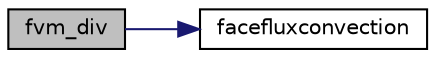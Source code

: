 digraph "fvm_div"
{
 // LATEX_PDF_SIZE
  edge [fontname="Helvetica",fontsize="10",labelfontname="Helvetica",labelfontsize="10"];
  node [fontname="Helvetica",fontsize="10",shape=record];
  rankdir="LR";
  Node1 [label="fvm_div",height=0.2,width=0.4,color="black", fillcolor="grey75", style="filled", fontcolor="black",tooltip=" "];
  Node1 -> Node2 [color="midnightblue",fontsize="10",style="solid",fontname="Helvetica"];
  Node2 [label="facefluxconvection",height=0.2,width=0.4,color="black", fillcolor="white", style="filled",URL="$fvm__div_8f90.html#ad05db880196924d86a45e79172daed58",tooltip=" "];
}

